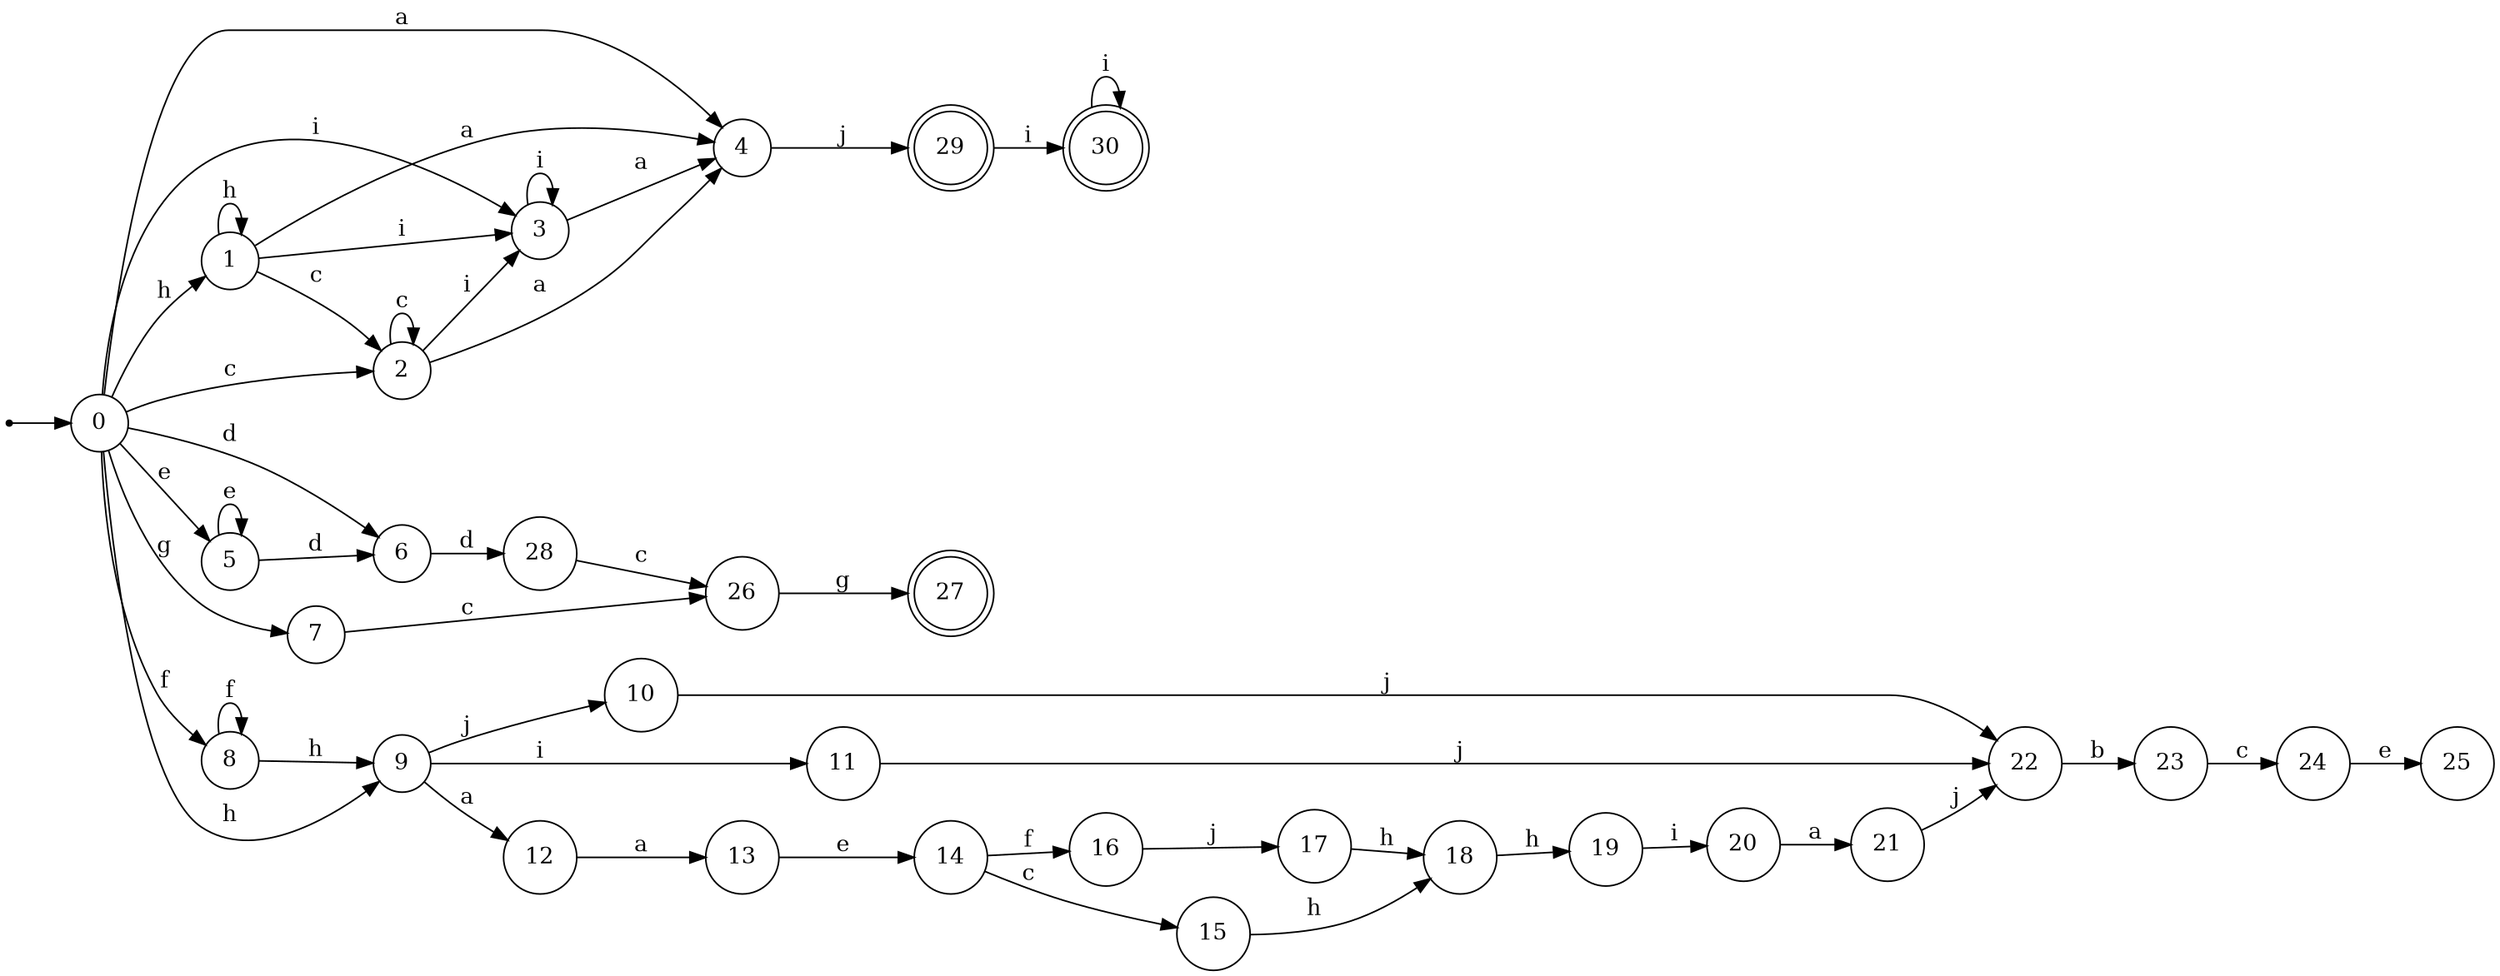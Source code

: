 digraph finite_state_machine {
rankdir=LR;
size="20,20";
node [shape = point]; "dummy0"
node [shape = circle]; "0";
"dummy0" -> "0";
node [shape = circle]; "1";
node [shape = circle]; "2";
node [shape = circle]; "3";
node [shape = circle]; "4";
node [shape = circle]; "5";
node [shape = circle]; "6";
node [shape = circle]; "7";
node [shape = circle]; "8";
node [shape = circle]; "9";
node [shape = circle]; "10";
node [shape = circle]; "11";
node [shape = circle]; "12";
node [shape = circle]; "13";
node [shape = circle]; "14";
node [shape = circle]; "15";
node [shape = circle]; "16";
node [shape = circle]; "17";
node [shape = circle]; "18";
node [shape = circle]; "19";
node [shape = circle]; "20";
node [shape = circle]; "21";
node [shape = circle]; "22";
node [shape = circle]; "23";
node [shape = circle]; "24";
node [shape = circle]; "25";
node [shape = circle]; "26";
node [shape = doublecircle]; "27";node [shape = circle]; "28";
node [shape = doublecircle]; "29";node [shape = doublecircle]; "30";"0" -> "1" [label = "h"];
 "0" -> "9" [label = "h"];
 "0" -> "2" [label = "c"];
 "0" -> "3" [label = "i"];
 "0" -> "4" [label = "a"];
 "0" -> "5" [label = "e"];
 "0" -> "6" [label = "d"];
 "0" -> "7" [label = "g"];
 "0" -> "8" [label = "f"];
 "9" -> "10" [label = "j"];
 "9" -> "11" [label = "i"];
 "9" -> "12" [label = "a"];
 "12" -> "13" [label = "a"];
 "13" -> "14" [label = "e"];
 "14" -> "15" [label = "c"];
 "14" -> "16" [label = "f"];
 "16" -> "17" [label = "j"];
 "17" -> "18" [label = "h"];
 "18" -> "19" [label = "h"];
 "19" -> "20" [label = "i"];
 "20" -> "21" [label = "a"];
 "21" -> "22" [label = "j"];
 "22" -> "23" [label = "b"];
 "23" -> "24" [label = "c"];
 "24" -> "25" [label = "e"];
 "15" -> "18" [label = "h"];
 "11" -> "22" [label = "j"];
 "10" -> "22" [label = "j"];
 "8" -> "8" [label = "f"];
 "8" -> "9" [label = "h"];
 "7" -> "26" [label = "c"];
 "26" -> "27" [label = "g"];
 "6" -> "28" [label = "d"];
 "28" -> "26" [label = "c"];
 "5" -> "5" [label = "e"];
 "5" -> "6" [label = "d"];
 "4" -> "29" [label = "j"];
 "29" -> "30" [label = "i"];
 "30" -> "30" [label = "i"];
 "3" -> "3" [label = "i"];
 "3" -> "4" [label = "a"];
 "2" -> "2" [label = "c"];
 "2" -> "3" [label = "i"];
 "2" -> "4" [label = "a"];
 "1" -> "1" [label = "h"];
 "1" -> "2" [label = "c"];
 "1" -> "3" [label = "i"];
 "1" -> "4" [label = "a"];
 }
